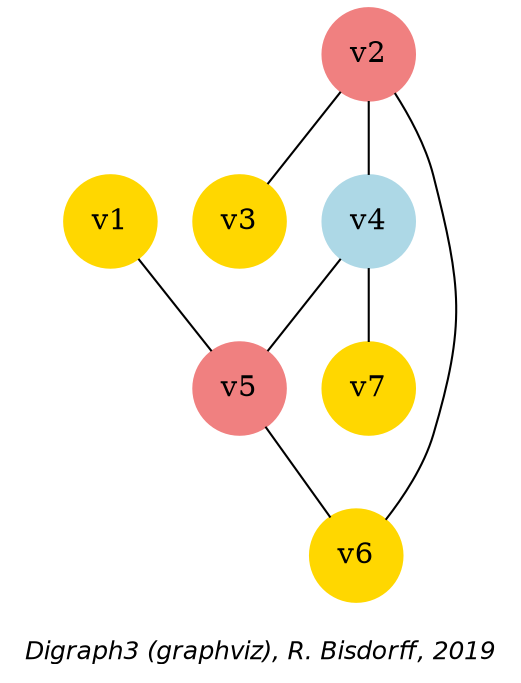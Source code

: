 strict graph G {
graph [ fontname = "Helvetica-Oblique",
 fontsize = 12,
 label = "\nDigraph3 (graphviz), R. Bisdorff, 2019", size="7,7"];
n1 [shape = "circle", label = "v1", style = "filled", color = gold];
n2 [shape = "circle", label = "v2", style = "filled", color = lightcoral];
n3 [shape = "circle", label = "v3", style = "filled", color = gold];
n4 [shape = "circle", label = "v4", style = "filled", color = lightblue];
n5 [shape = "circle", label = "v5", style = "filled", color = lightcoral];
n6 [shape = "circle", label = "v6", style = "filled", color = gold];
n7 [shape = "circle", label = "v7", style = "filled", color = gold];
n1-- n5 [dir=both,style="setlinewidth(1)",color=black, arrowhead=none, arrowtail=none] ;
n2-- n3 [dir=both,style="setlinewidth(1)",color=black, arrowhead=none, arrowtail=none] ;
n2-- n4 [dir=both,style="setlinewidth(1)",color=black, arrowhead=none, arrowtail=none] ;
n2-- n6 [dir=both,style="setlinewidth(1)",color=black, arrowhead=none, arrowtail=none] ;
n4-- n5 [dir=both,style="setlinewidth(1)",color=black, arrowhead=none, arrowtail=none] ;
n4-- n7 [dir=both,style="setlinewidth(1)",color=black, arrowhead=none, arrowtail=none] ;
n5-- n6 [dir=both,style="setlinewidth(1)",color=black, arrowhead=none, arrowtail=none] ;
}
